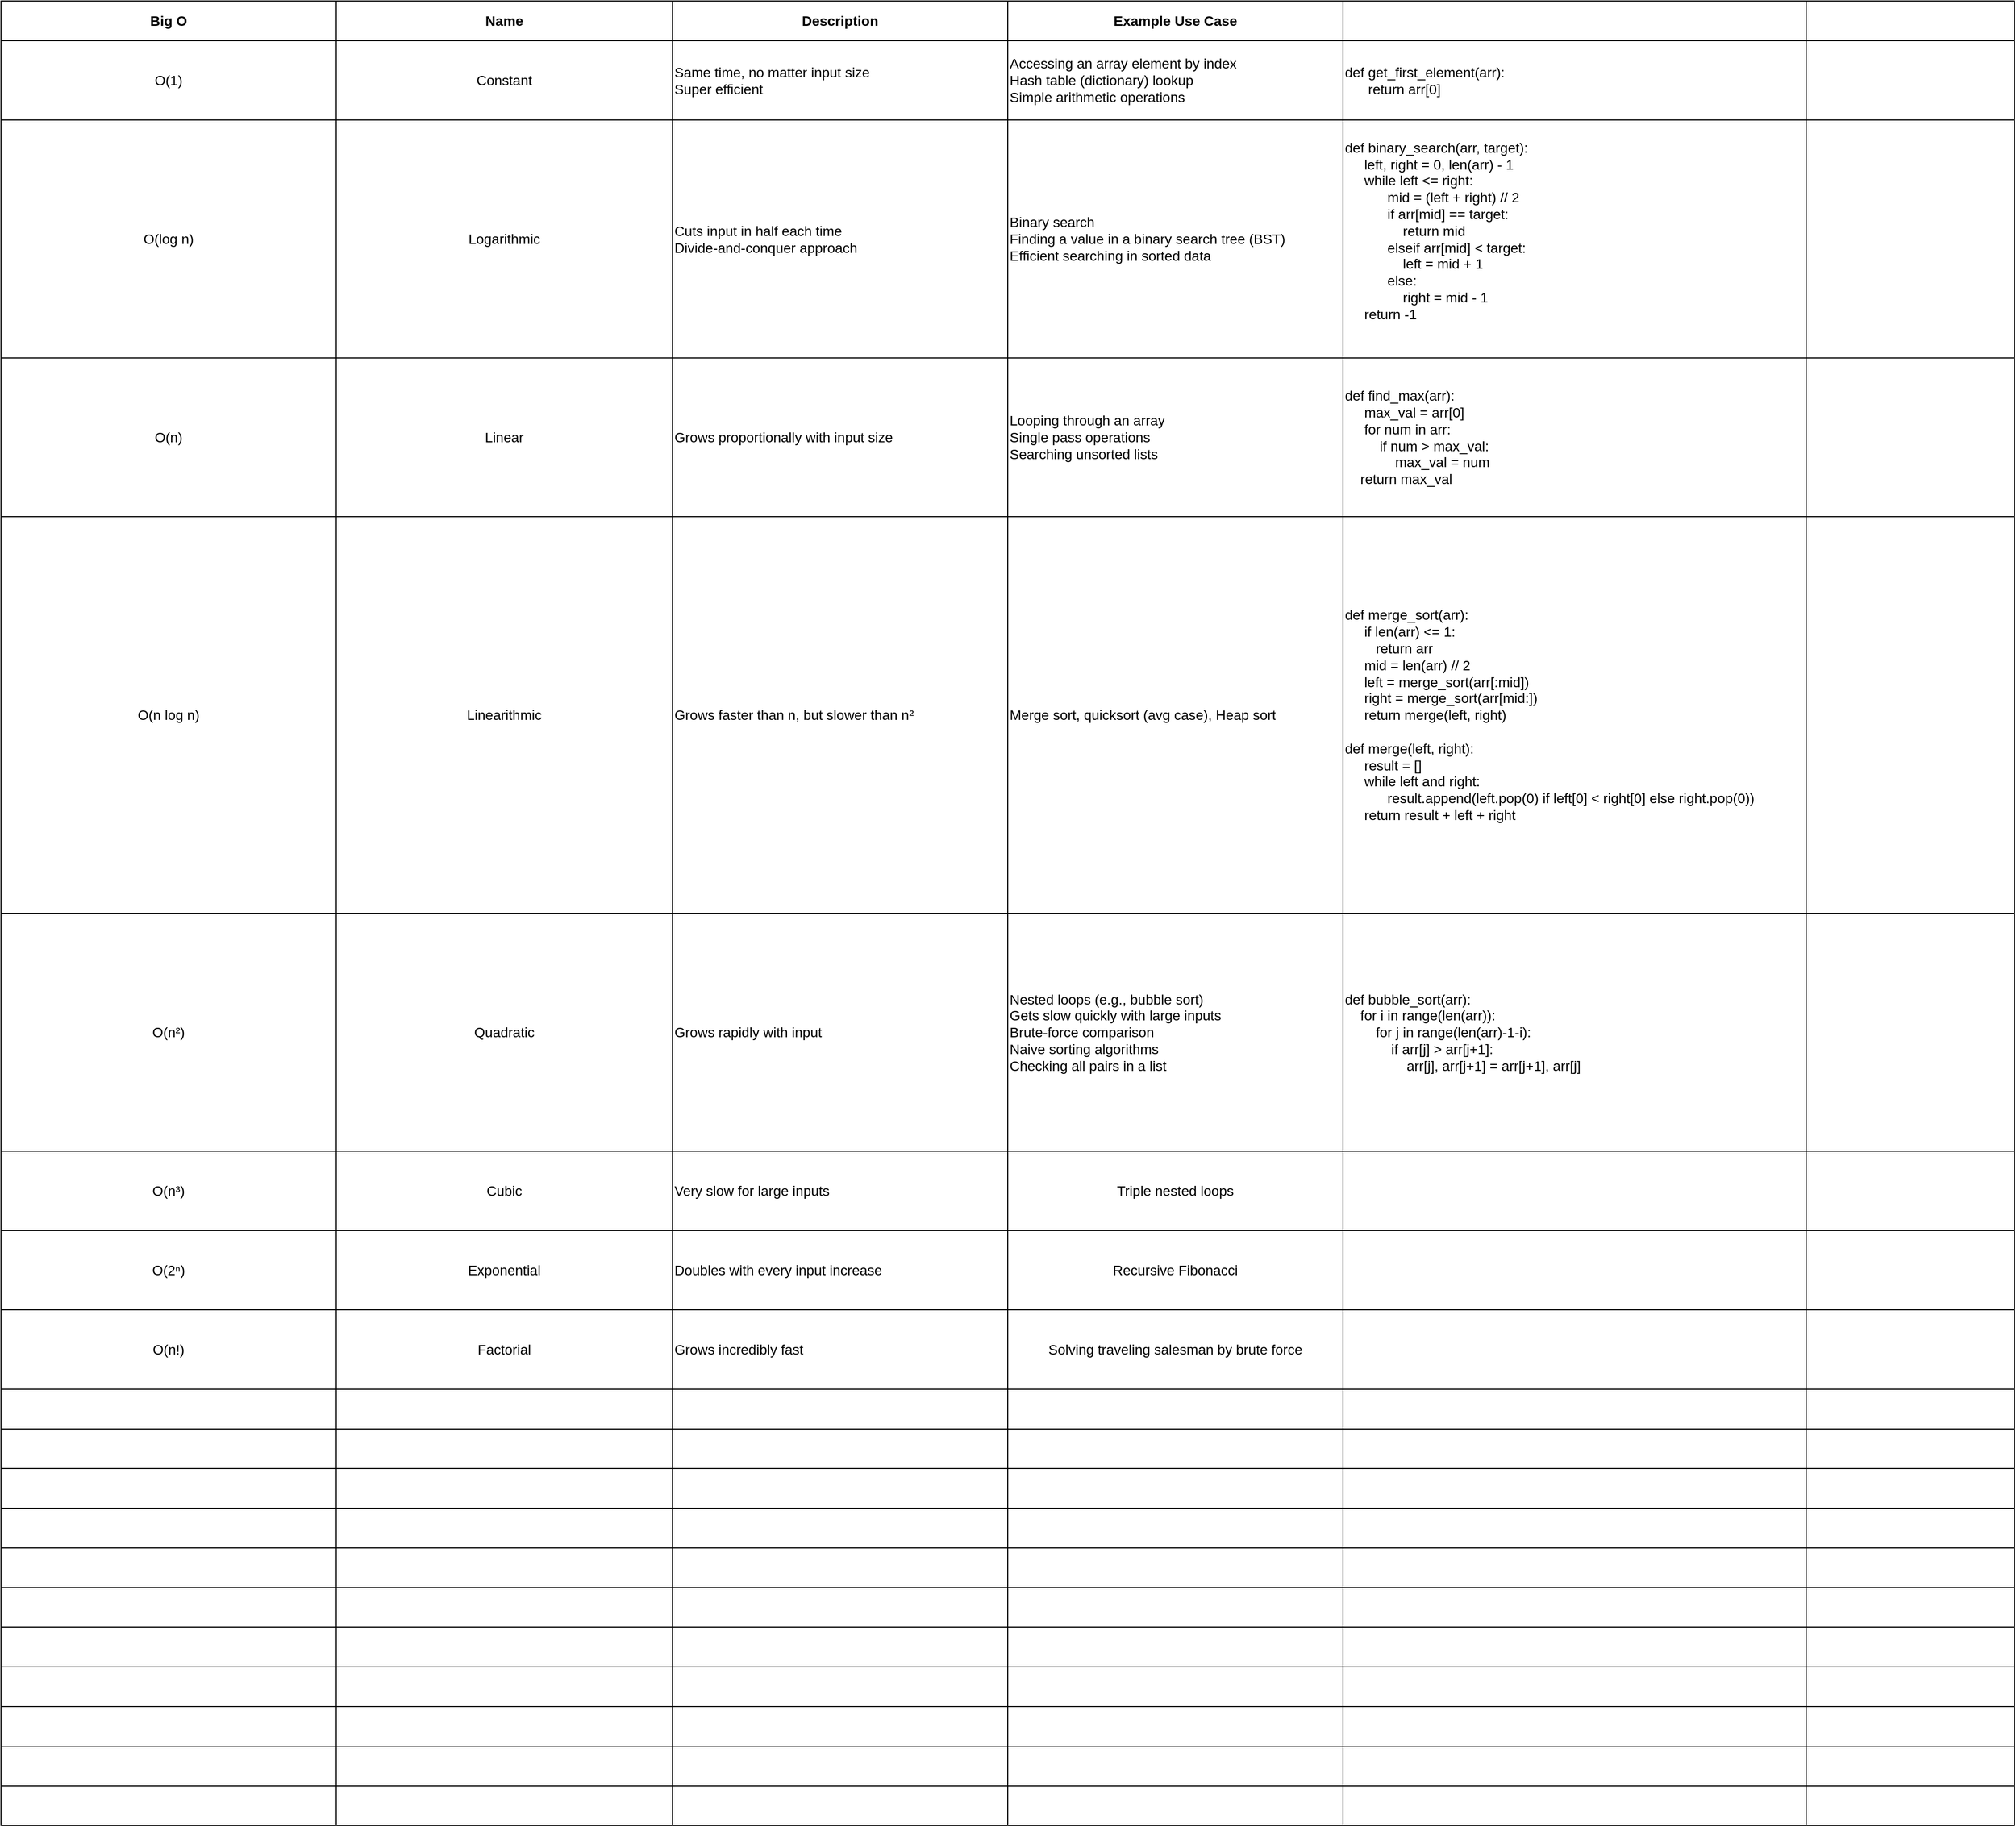 <mxfile version="28.1.1">
  <diagram name="Page-1" id="e9xcQ6eifDeT-M_6UVjb">
    <mxGraphModel dx="1853" dy="1790" grid="1" gridSize="10" guides="1" tooltips="1" connect="1" arrows="1" fold="1" page="1" pageScale="1" pageWidth="850" pageHeight="1100" math="0" shadow="0">
      <root>
        <mxCell id="0" />
        <mxCell id="1" parent="0" />
        <mxCell id="AeZa2cOe8itvN7YWBq2Q-203" value="" style="shape=table;startSize=0;container=1;collapsible=0;childLayout=tableLayout;" vertex="1" parent="1">
          <mxGeometry x="80" y="-230" width="2030" height="1840" as="geometry" />
        </mxCell>
        <mxCell id="AeZa2cOe8itvN7YWBq2Q-204" value="" style="shape=tableRow;horizontal=0;startSize=0;swimlaneHead=0;swimlaneBody=0;strokeColor=inherit;top=0;left=0;bottom=0;right=0;collapsible=0;dropTarget=0;fillColor=none;points=[[0,0.5],[1,0.5]];portConstraint=eastwest;" vertex="1" parent="AeZa2cOe8itvN7YWBq2Q-203">
          <mxGeometry width="2030" height="40" as="geometry" />
        </mxCell>
        <mxCell id="AeZa2cOe8itvN7YWBq2Q-205" value="Big O" style="shape=partialRectangle;html=1;whiteSpace=wrap;connectable=0;strokeColor=inherit;overflow=hidden;fillColor=none;top=0;left=0;bottom=0;right=0;pointerEvents=1;fontSize=14;fontStyle=1" vertex="1" parent="AeZa2cOe8itvN7YWBq2Q-204">
          <mxGeometry width="338" height="40" as="geometry">
            <mxRectangle width="338" height="40" as="alternateBounds" />
          </mxGeometry>
        </mxCell>
        <mxCell id="AeZa2cOe8itvN7YWBq2Q-206" value="Name" style="shape=partialRectangle;html=1;whiteSpace=wrap;connectable=0;strokeColor=inherit;overflow=hidden;fillColor=none;top=0;left=0;bottom=0;right=0;pointerEvents=1;fontSize=14;fontStyle=1" vertex="1" parent="AeZa2cOe8itvN7YWBq2Q-204">
          <mxGeometry x="338" width="339" height="40" as="geometry">
            <mxRectangle width="339" height="40" as="alternateBounds" />
          </mxGeometry>
        </mxCell>
        <mxCell id="AeZa2cOe8itvN7YWBq2Q-207" value="Description" style="shape=partialRectangle;html=1;whiteSpace=wrap;connectable=0;strokeColor=inherit;overflow=hidden;fillColor=none;top=0;left=0;bottom=0;right=0;pointerEvents=1;fontSize=14;fontStyle=1" vertex="1" parent="AeZa2cOe8itvN7YWBq2Q-204">
          <mxGeometry x="677" width="338" height="40" as="geometry">
            <mxRectangle width="338" height="40" as="alternateBounds" />
          </mxGeometry>
        </mxCell>
        <mxCell id="AeZa2cOe8itvN7YWBq2Q-208" value="Example Use Case" style="shape=partialRectangle;html=1;whiteSpace=wrap;connectable=0;strokeColor=inherit;overflow=hidden;fillColor=none;top=0;left=0;bottom=0;right=0;pointerEvents=1;fontSize=14;fontStyle=1" vertex="1" parent="AeZa2cOe8itvN7YWBq2Q-204">
          <mxGeometry x="1015" width="338" height="40" as="geometry">
            <mxRectangle width="338" height="40" as="alternateBounds" />
          </mxGeometry>
        </mxCell>
        <mxCell id="AeZa2cOe8itvN7YWBq2Q-209" value="" style="shape=partialRectangle;html=1;whiteSpace=wrap;connectable=0;strokeColor=inherit;overflow=hidden;fillColor=none;top=0;left=0;bottom=0;right=0;pointerEvents=1;fontSize=14;fontStyle=1" vertex="1" parent="AeZa2cOe8itvN7YWBq2Q-204">
          <mxGeometry x="1353" width="467" height="40" as="geometry">
            <mxRectangle width="467" height="40" as="alternateBounds" />
          </mxGeometry>
        </mxCell>
        <mxCell id="AeZa2cOe8itvN7YWBq2Q-210" value="" style="shape=partialRectangle;html=1;whiteSpace=wrap;connectable=0;strokeColor=inherit;overflow=hidden;fillColor=none;top=0;left=0;bottom=0;right=0;pointerEvents=1;" vertex="1" parent="AeZa2cOe8itvN7YWBq2Q-204">
          <mxGeometry x="1820" width="210" height="40" as="geometry">
            <mxRectangle width="210" height="40" as="alternateBounds" />
          </mxGeometry>
        </mxCell>
        <mxCell id="AeZa2cOe8itvN7YWBq2Q-211" value="" style="shape=tableRow;horizontal=0;startSize=0;swimlaneHead=0;swimlaneBody=0;strokeColor=inherit;top=0;left=0;bottom=0;right=0;collapsible=0;dropTarget=0;fillColor=none;points=[[0,0.5],[1,0.5]];portConstraint=eastwest;align=left;" vertex="1" parent="AeZa2cOe8itvN7YWBq2Q-203">
          <mxGeometry y="40" width="2030" height="80" as="geometry" />
        </mxCell>
        <mxCell id="AeZa2cOe8itvN7YWBq2Q-212" value="O(1)" style="shape=partialRectangle;html=1;whiteSpace=wrap;connectable=0;strokeColor=inherit;overflow=hidden;fillColor=none;top=0;left=0;bottom=0;right=0;pointerEvents=1;fontSize=14;" vertex="1" parent="AeZa2cOe8itvN7YWBq2Q-211">
          <mxGeometry width="338" height="80" as="geometry">
            <mxRectangle width="338" height="80" as="alternateBounds" />
          </mxGeometry>
        </mxCell>
        <mxCell id="AeZa2cOe8itvN7YWBq2Q-213" value="Constant" style="shape=partialRectangle;html=1;whiteSpace=wrap;connectable=0;strokeColor=inherit;overflow=hidden;fillColor=none;top=0;left=0;bottom=0;right=0;pointerEvents=1;fontSize=14;" vertex="1" parent="AeZa2cOe8itvN7YWBq2Q-211">
          <mxGeometry x="338" width="339" height="80" as="geometry">
            <mxRectangle width="339" height="80" as="alternateBounds" />
          </mxGeometry>
        </mxCell>
        <mxCell id="AeZa2cOe8itvN7YWBq2Q-214" value="Same time, no matter input size&lt;br&gt;Super efficient" style="shape=partialRectangle;html=1;whiteSpace=wrap;connectable=0;strokeColor=inherit;overflow=hidden;fillColor=none;top=0;left=0;bottom=0;right=0;pointerEvents=1;fontSize=14;align=left;" vertex="1" parent="AeZa2cOe8itvN7YWBq2Q-211">
          <mxGeometry x="677" width="338" height="80" as="geometry">
            <mxRectangle width="338" height="80" as="alternateBounds" />
          </mxGeometry>
        </mxCell>
        <mxCell id="AeZa2cOe8itvN7YWBq2Q-215" value="Accessing an array element by index&lt;br&gt;Hash table (dictionary) lookup&lt;br&gt;Simple arithmetic operations" style="shape=partialRectangle;html=1;whiteSpace=wrap;connectable=0;strokeColor=inherit;overflow=hidden;fillColor=none;top=0;left=0;bottom=0;right=0;pointerEvents=1;fontSize=14;align=left;" vertex="1" parent="AeZa2cOe8itvN7YWBq2Q-211">
          <mxGeometry x="1015" width="338" height="80" as="geometry">
            <mxRectangle width="338" height="80" as="alternateBounds" />
          </mxGeometry>
        </mxCell>
        <mxCell id="AeZa2cOe8itvN7YWBq2Q-216" value="&lt;div&gt;&lt;font style=&quot;font-size: 14px;&quot;&gt;def get_first_element(arr):&lt;/font&gt;&lt;/div&gt;&lt;div&gt;&lt;font style=&quot;font-size: 13px;&quot;&gt;&lt;font style=&quot;font-size: 14px;&quot;&gt;&amp;nbsp;&amp;nbsp;&amp;nbsp;&amp;nbsp;&amp;nbsp; return arr[0]&lt;/font&gt;&lt;br&gt;&lt;/font&gt;&lt;/div&gt;" style="shape=partialRectangle;html=1;whiteSpace=wrap;connectable=0;strokeColor=inherit;overflow=hidden;fillColor=none;top=0;left=0;bottom=0;right=0;pointerEvents=1;align=left;" vertex="1" parent="AeZa2cOe8itvN7YWBq2Q-211">
          <mxGeometry x="1353" width="467" height="80" as="geometry">
            <mxRectangle width="467" height="80" as="alternateBounds" />
          </mxGeometry>
        </mxCell>
        <mxCell id="AeZa2cOe8itvN7YWBq2Q-217" value="" style="shape=partialRectangle;html=1;whiteSpace=wrap;connectable=0;strokeColor=inherit;overflow=hidden;fillColor=none;top=0;left=0;bottom=0;right=0;pointerEvents=1;" vertex="1" parent="AeZa2cOe8itvN7YWBq2Q-211">
          <mxGeometry x="1820" width="210" height="80" as="geometry">
            <mxRectangle width="210" height="80" as="alternateBounds" />
          </mxGeometry>
        </mxCell>
        <mxCell id="AeZa2cOe8itvN7YWBq2Q-218" value="" style="shape=tableRow;horizontal=0;startSize=0;swimlaneHead=0;swimlaneBody=0;strokeColor=inherit;top=0;left=0;bottom=0;right=0;collapsible=0;dropTarget=0;fillColor=none;points=[[0,0.5],[1,0.5]];portConstraint=eastwest;" vertex="1" parent="AeZa2cOe8itvN7YWBq2Q-203">
          <mxGeometry y="120" width="2030" height="240" as="geometry" />
        </mxCell>
        <mxCell id="AeZa2cOe8itvN7YWBq2Q-219" value="O(log n)" style="shape=partialRectangle;html=1;whiteSpace=wrap;connectable=0;strokeColor=inherit;overflow=hidden;fillColor=none;top=0;left=0;bottom=0;right=0;pointerEvents=1;fontSize=14;" vertex="1" parent="AeZa2cOe8itvN7YWBq2Q-218">
          <mxGeometry width="338" height="240" as="geometry">
            <mxRectangle width="338" height="240" as="alternateBounds" />
          </mxGeometry>
        </mxCell>
        <mxCell id="AeZa2cOe8itvN7YWBq2Q-220" value="Logarithmic" style="shape=partialRectangle;html=1;whiteSpace=wrap;connectable=0;strokeColor=inherit;overflow=hidden;fillColor=none;top=0;left=0;bottom=0;right=0;pointerEvents=1;fontSize=14;" vertex="1" parent="AeZa2cOe8itvN7YWBq2Q-218">
          <mxGeometry x="338" width="339" height="240" as="geometry">
            <mxRectangle width="339" height="240" as="alternateBounds" />
          </mxGeometry>
        </mxCell>
        <mxCell id="AeZa2cOe8itvN7YWBq2Q-221" value="Cuts input in half each time&lt;br&gt;Divide-and-conquer approach" style="shape=partialRectangle;html=1;whiteSpace=wrap;connectable=0;strokeColor=inherit;overflow=hidden;fillColor=none;top=0;left=0;bottom=0;right=0;pointerEvents=1;fontSize=14;align=left;" vertex="1" parent="AeZa2cOe8itvN7YWBq2Q-218">
          <mxGeometry x="677" width="338" height="240" as="geometry">
            <mxRectangle width="338" height="240" as="alternateBounds" />
          </mxGeometry>
        </mxCell>
        <mxCell id="AeZa2cOe8itvN7YWBq2Q-222" value="Binary search&lt;br&gt;&lt;div&gt;Finding a value in a binary search tree (BST)&lt;/div&gt;&lt;div&gt;Efficient searching in sorted data&lt;br&gt;&lt;/div&gt;" style="shape=partialRectangle;html=1;whiteSpace=wrap;connectable=0;strokeColor=inherit;overflow=hidden;fillColor=none;top=0;left=0;bottom=0;right=0;pointerEvents=1;fontSize=14;align=left;" vertex="1" parent="AeZa2cOe8itvN7YWBq2Q-218">
          <mxGeometry x="1015" width="338" height="240" as="geometry">
            <mxRectangle width="338" height="240" as="alternateBounds" />
          </mxGeometry>
        </mxCell>
        <mxCell id="AeZa2cOe8itvN7YWBq2Q-223" value="&lt;div&gt;&lt;font style=&quot;font-size: 14px;&quot;&gt;def binary_search(arr, target):&lt;/font&gt;&lt;/div&gt;&lt;div&gt;&lt;font style=&quot;font-size: 14px;&quot;&gt;&amp;nbsp;&amp;nbsp;&amp;nbsp;&amp;nbsp; left, right = 0, len(arr) - 1&lt;/font&gt;&lt;/div&gt;&lt;div&gt;&lt;font style=&quot;font-size: 14px;&quot;&gt;&amp;nbsp;&amp;nbsp;&amp;nbsp;&amp;nbsp; while left &amp;lt;= right:&lt;/font&gt;&lt;/div&gt;&lt;div&gt;&lt;font style=&quot;font-size: 14px;&quot;&gt;&amp;nbsp;&amp;nbsp;&amp;nbsp;&amp;nbsp;&amp;nbsp;&amp;nbsp;&amp;nbsp;&amp;nbsp;&amp;nbsp;&amp;nbsp; mid = (left + right) // 2&lt;/font&gt;&lt;/div&gt;&lt;div&gt;&lt;font style=&quot;font-size: 14px;&quot;&gt;&amp;nbsp;&amp;nbsp;&amp;nbsp;&amp;nbsp;&amp;nbsp;&amp;nbsp;&amp;nbsp;&amp;nbsp;&amp;nbsp;&amp;nbsp; if arr[mid] == target:&lt;/font&gt;&lt;/div&gt;&lt;div&gt;&lt;font style=&quot;font-size: 14px;&quot;&gt;&amp;nbsp;&amp;nbsp;&amp;nbsp;&amp;nbsp;&amp;nbsp;&amp;nbsp;&amp;nbsp;&amp;nbsp;&amp;nbsp;&amp;nbsp;&amp;nbsp;&amp;nbsp;&amp;nbsp;&amp;nbsp; return mid&lt;/font&gt;&lt;/div&gt;&lt;div&gt;&lt;font style=&quot;font-size: 14px;&quot;&gt;&amp;nbsp;&amp;nbsp;&amp;nbsp;&amp;nbsp;&amp;nbsp;&amp;nbsp;&amp;nbsp;&amp;nbsp;&amp;nbsp;&amp;nbsp; elseif arr[mid] &amp;lt; target:&lt;/font&gt;&lt;/div&gt;&lt;div&gt;&lt;font style=&quot;font-size: 14px;&quot;&gt;&amp;nbsp;&amp;nbsp;&amp;nbsp;&amp;nbsp;&amp;nbsp;&amp;nbsp;&amp;nbsp;&amp;nbsp;&amp;nbsp;&amp;nbsp;&amp;nbsp;&amp;nbsp;&amp;nbsp;&amp;nbsp; left = mid + 1&lt;/font&gt;&lt;/div&gt;&lt;div&gt;&lt;font style=&quot;font-size: 14px;&quot;&gt;&amp;nbsp;&amp;nbsp;&amp;nbsp;&amp;nbsp;&amp;nbsp;&amp;nbsp;&amp;nbsp;&amp;nbsp;&amp;nbsp;&amp;nbsp; else:&lt;/font&gt;&lt;/div&gt;&lt;div&gt;&lt;font style=&quot;font-size: 14px;&quot;&gt;&amp;nbsp;&amp;nbsp;&amp;nbsp;&amp;nbsp;&amp;nbsp;&amp;nbsp;&amp;nbsp;&amp;nbsp;&amp;nbsp;&amp;nbsp;&amp;nbsp;&amp;nbsp;&amp;nbsp;&amp;nbsp; right = mid - 1&lt;/font&gt;&lt;/div&gt;&lt;div&gt;&lt;font style=&quot;font-size: 14px;&quot;&gt;&amp;nbsp;&amp;nbsp;&amp;nbsp;&amp;nbsp; return -1&lt;br&gt;&lt;/font&gt;&lt;/div&gt;&lt;div&gt;&lt;font style=&quot;font-size: 14px;&quot;&gt;&lt;br&gt;&lt;/font&gt;&lt;/div&gt;" style="shape=partialRectangle;html=1;whiteSpace=wrap;connectable=0;strokeColor=inherit;overflow=hidden;fillColor=none;top=0;left=0;bottom=0;right=0;pointerEvents=1;align=left;" vertex="1" parent="AeZa2cOe8itvN7YWBq2Q-218">
          <mxGeometry x="1353" width="467" height="240" as="geometry">
            <mxRectangle width="467" height="240" as="alternateBounds" />
          </mxGeometry>
        </mxCell>
        <mxCell id="AeZa2cOe8itvN7YWBq2Q-224" value="" style="shape=partialRectangle;html=1;whiteSpace=wrap;connectable=0;strokeColor=inherit;overflow=hidden;fillColor=none;top=0;left=0;bottom=0;right=0;pointerEvents=1;" vertex="1" parent="AeZa2cOe8itvN7YWBq2Q-218">
          <mxGeometry x="1820" width="210" height="240" as="geometry">
            <mxRectangle width="210" height="240" as="alternateBounds" />
          </mxGeometry>
        </mxCell>
        <mxCell id="AeZa2cOe8itvN7YWBq2Q-225" value="" style="shape=tableRow;horizontal=0;startSize=0;swimlaneHead=0;swimlaneBody=0;strokeColor=inherit;top=0;left=0;bottom=0;right=0;collapsible=0;dropTarget=0;fillColor=none;points=[[0,0.5],[1,0.5]];portConstraint=eastwest;" vertex="1" parent="AeZa2cOe8itvN7YWBq2Q-203">
          <mxGeometry y="360" width="2030" height="160" as="geometry" />
        </mxCell>
        <mxCell id="AeZa2cOe8itvN7YWBq2Q-226" value="O(n)" style="shape=partialRectangle;html=1;whiteSpace=wrap;connectable=0;strokeColor=inherit;overflow=hidden;fillColor=none;top=0;left=0;bottom=0;right=0;pointerEvents=1;fontSize=14;" vertex="1" parent="AeZa2cOe8itvN7YWBq2Q-225">
          <mxGeometry width="338" height="160" as="geometry">
            <mxRectangle width="338" height="160" as="alternateBounds" />
          </mxGeometry>
        </mxCell>
        <mxCell id="AeZa2cOe8itvN7YWBq2Q-227" value="Linear" style="shape=partialRectangle;html=1;whiteSpace=wrap;connectable=0;strokeColor=inherit;overflow=hidden;fillColor=none;top=0;left=0;bottom=0;right=0;pointerEvents=1;fontSize=14;" vertex="1" parent="AeZa2cOe8itvN7YWBq2Q-225">
          <mxGeometry x="338" width="339" height="160" as="geometry">
            <mxRectangle width="339" height="160" as="alternateBounds" />
          </mxGeometry>
        </mxCell>
        <mxCell id="AeZa2cOe8itvN7YWBq2Q-228" value="Grows proportionally with input size" style="shape=partialRectangle;html=1;whiteSpace=wrap;connectable=0;strokeColor=inherit;overflow=hidden;fillColor=none;top=0;left=0;bottom=0;right=0;pointerEvents=1;fontSize=14;align=left;" vertex="1" parent="AeZa2cOe8itvN7YWBq2Q-225">
          <mxGeometry x="677" width="338" height="160" as="geometry">
            <mxRectangle width="338" height="160" as="alternateBounds" />
          </mxGeometry>
        </mxCell>
        <mxCell id="AeZa2cOe8itvN7YWBq2Q-229" value="Looping through an array&lt;br&gt;Single pass operations&lt;br&gt;Searching unsorted lists" style="shape=partialRectangle;html=1;whiteSpace=wrap;connectable=0;strokeColor=inherit;overflow=hidden;fillColor=none;top=0;left=0;bottom=0;right=0;pointerEvents=1;fontSize=14;align=left;" vertex="1" parent="AeZa2cOe8itvN7YWBq2Q-225">
          <mxGeometry x="1015" width="338" height="160" as="geometry">
            <mxRectangle width="338" height="160" as="alternateBounds" />
          </mxGeometry>
        </mxCell>
        <mxCell id="AeZa2cOe8itvN7YWBq2Q-230" value="&lt;div&gt;&lt;font style=&quot;font-size: 14px;&quot;&gt;def find_max(arr):&lt;/font&gt;&lt;/div&gt;&lt;div&gt;&lt;font style=&quot;font-size: 14px;&quot;&gt;&amp;nbsp;&amp;nbsp;&amp;nbsp;&amp;nbsp; max_val = arr[0]&lt;/font&gt;&lt;/div&gt;&lt;div&gt;&lt;font style=&quot;font-size: 14px;&quot;&gt;&amp;nbsp;&amp;nbsp;&amp;nbsp;&amp;nbsp; for num in arr:&lt;/font&gt;&lt;/div&gt;&lt;div&gt;&lt;font style=&quot;font-size: 14px;&quot;&gt;&amp;nbsp;&amp;nbsp;&amp;nbsp;&amp;nbsp;&amp;nbsp;&amp;nbsp;&amp;nbsp;&amp;nbsp; if num &amp;gt; max_val:&lt;/font&gt;&lt;/div&gt;&lt;div&gt;&lt;font style=&quot;font-size: 14px;&quot;&gt;&amp;nbsp;&amp;nbsp;&amp;nbsp;&amp;nbsp;&amp;nbsp;&amp;nbsp;&amp;nbsp;&amp;nbsp;&amp;nbsp;&amp;nbsp;&amp;nbsp;&amp;nbsp; max_val = num&lt;/font&gt;&lt;/div&gt;&lt;div&gt;&lt;font style=&quot;font-size: 13px;&quot;&gt;&lt;font style=&quot;font-size: 14px;&quot;&gt;&amp;nbsp;&amp;nbsp;&amp;nbsp; return max_val&lt;/font&gt;&lt;br&gt;&lt;/font&gt;&lt;/div&gt;" style="shape=partialRectangle;html=1;whiteSpace=wrap;connectable=0;strokeColor=inherit;overflow=hidden;fillColor=none;top=0;left=0;bottom=0;right=0;pointerEvents=1;align=left;" vertex="1" parent="AeZa2cOe8itvN7YWBq2Q-225">
          <mxGeometry x="1353" width="467" height="160" as="geometry">
            <mxRectangle width="467" height="160" as="alternateBounds" />
          </mxGeometry>
        </mxCell>
        <mxCell id="AeZa2cOe8itvN7YWBq2Q-231" value="" style="shape=partialRectangle;html=1;whiteSpace=wrap;connectable=0;strokeColor=inherit;overflow=hidden;fillColor=none;top=0;left=0;bottom=0;right=0;pointerEvents=1;" vertex="1" parent="AeZa2cOe8itvN7YWBq2Q-225">
          <mxGeometry x="1820" width="210" height="160" as="geometry">
            <mxRectangle width="210" height="160" as="alternateBounds" />
          </mxGeometry>
        </mxCell>
        <mxCell id="AeZa2cOe8itvN7YWBq2Q-232" value="" style="shape=tableRow;horizontal=0;startSize=0;swimlaneHead=0;swimlaneBody=0;strokeColor=inherit;top=0;left=0;bottom=0;right=0;collapsible=0;dropTarget=0;fillColor=none;points=[[0,0.5],[1,0.5]];portConstraint=eastwest;" vertex="1" parent="AeZa2cOe8itvN7YWBq2Q-203">
          <mxGeometry y="520" width="2030" height="400" as="geometry" />
        </mxCell>
        <mxCell id="AeZa2cOe8itvN7YWBq2Q-233" value="O(n log n)" style="shape=partialRectangle;html=1;whiteSpace=wrap;connectable=0;strokeColor=inherit;overflow=hidden;fillColor=none;top=0;left=0;bottom=0;right=0;pointerEvents=1;fontSize=14;" vertex="1" parent="AeZa2cOe8itvN7YWBq2Q-232">
          <mxGeometry width="338" height="400" as="geometry">
            <mxRectangle width="338" height="400" as="alternateBounds" />
          </mxGeometry>
        </mxCell>
        <mxCell id="AeZa2cOe8itvN7YWBq2Q-234" value="Linearithmic" style="shape=partialRectangle;html=1;whiteSpace=wrap;connectable=0;strokeColor=inherit;overflow=hidden;fillColor=none;top=0;left=0;bottom=0;right=0;pointerEvents=1;fontSize=14;" vertex="1" parent="AeZa2cOe8itvN7YWBq2Q-232">
          <mxGeometry x="338" width="339" height="400" as="geometry">
            <mxRectangle width="339" height="400" as="alternateBounds" />
          </mxGeometry>
        </mxCell>
        <mxCell id="AeZa2cOe8itvN7YWBq2Q-235" value="Grows faster than n, but slower than n²" style="shape=partialRectangle;html=1;whiteSpace=wrap;connectable=0;strokeColor=inherit;overflow=hidden;fillColor=none;top=0;left=0;bottom=0;right=0;pointerEvents=1;fontSize=14;align=left;" vertex="1" parent="AeZa2cOe8itvN7YWBq2Q-232">
          <mxGeometry x="677" width="338" height="400" as="geometry">
            <mxRectangle width="338" height="400" as="alternateBounds" />
          </mxGeometry>
        </mxCell>
        <mxCell id="AeZa2cOe8itvN7YWBq2Q-236" value="Merge sort, quicksort (avg case), Heap sort" style="shape=partialRectangle;html=1;whiteSpace=wrap;connectable=0;strokeColor=inherit;overflow=hidden;fillColor=none;top=0;left=0;bottom=0;right=0;pointerEvents=1;fontSize=14;align=left;" vertex="1" parent="AeZa2cOe8itvN7YWBq2Q-232">
          <mxGeometry x="1015" width="338" height="400" as="geometry">
            <mxRectangle width="338" height="400" as="alternateBounds" />
          </mxGeometry>
        </mxCell>
        <mxCell id="AeZa2cOe8itvN7YWBq2Q-237" value="&lt;div&gt;&lt;font style=&quot;font-size: 14px;&quot;&gt;def merge_sort(arr):&lt;/font&gt;&lt;/div&gt;&lt;div&gt;&lt;font style=&quot;font-size: 14px;&quot;&gt;&amp;nbsp;&amp;nbsp;&amp;nbsp;&amp;nbsp; if len(arr) &amp;lt;= 1:&lt;/font&gt;&lt;/div&gt;&lt;div&gt;&lt;font style=&quot;font-size: 14px;&quot;&gt;&amp;nbsp;&amp;nbsp;&amp;nbsp;&amp;nbsp;&amp;nbsp;&amp;nbsp;&amp;nbsp; return arr&lt;/font&gt;&lt;/div&gt;&lt;div&gt;&lt;font style=&quot;font-size: 14px;&quot;&gt;&amp;nbsp;&amp;nbsp;&amp;nbsp;&amp;nbsp; mid = len(arr) // 2&lt;/font&gt;&lt;/div&gt;&lt;div&gt;&lt;font style=&quot;font-size: 14px;&quot;&gt;&amp;nbsp;&amp;nbsp;&amp;nbsp;&amp;nbsp; left = merge_sort(arr[:mid])&lt;/font&gt;&lt;/div&gt;&lt;div&gt;&lt;font style=&quot;font-size: 14px;&quot;&gt;&amp;nbsp;&amp;nbsp;&amp;nbsp;&amp;nbsp; right = merge_sort(arr[mid:])&lt;/font&gt;&lt;/div&gt;&lt;div&gt;&lt;font style=&quot;font-size: 14px;&quot;&gt;&amp;nbsp;&amp;nbsp;&amp;nbsp;&amp;nbsp; return merge(left, right)&lt;/font&gt;&lt;/div&gt;&lt;div&gt;&lt;font style=&quot;font-size: 14px;&quot;&gt;&lt;br&gt;&lt;/font&gt;&lt;/div&gt;&lt;div&gt;&lt;font style=&quot;font-size: 14px;&quot;&gt;def merge(left, right):&lt;/font&gt;&lt;/div&gt;&lt;div&gt;&lt;font style=&quot;font-size: 14px;&quot;&gt;&amp;nbsp;&amp;nbsp;&amp;nbsp;&amp;nbsp; result = [] &lt;br&gt;&lt;/font&gt;&lt;/div&gt;&lt;div&gt;&lt;font style=&quot;font-size: 14px;&quot;&gt;&amp;nbsp;&amp;nbsp;&amp;nbsp;&amp;nbsp; while left and right:&lt;/font&gt;&lt;/div&gt;&lt;div&gt;&lt;font style=&quot;font-size: 14px;&quot;&gt;&amp;nbsp;&amp;nbsp;&amp;nbsp;&amp;nbsp;&amp;nbsp;&amp;nbsp;&amp;nbsp;&amp;nbsp;&amp;nbsp;&amp;nbsp; result.append(left.pop(0) if left[0] &amp;lt; right[0] else right.pop(0))&lt;/font&gt;&lt;/div&gt;&lt;div&gt;&lt;font style=&quot;font-size: 13px;&quot;&gt;&lt;font style=&quot;font-size: 14px;&quot;&gt;&amp;nbsp;&amp;nbsp;&amp;nbsp;&amp;nbsp; return result + left + right&lt;/font&gt;&lt;br&gt;&lt;/font&gt;&lt;/div&gt;" style="shape=partialRectangle;html=1;whiteSpace=wrap;connectable=0;strokeColor=inherit;overflow=hidden;fillColor=none;top=0;left=0;bottom=0;right=0;pointerEvents=1;align=left;" vertex="1" parent="AeZa2cOe8itvN7YWBq2Q-232">
          <mxGeometry x="1353" width="467" height="400" as="geometry">
            <mxRectangle width="467" height="400" as="alternateBounds" />
          </mxGeometry>
        </mxCell>
        <mxCell id="AeZa2cOe8itvN7YWBq2Q-238" value="" style="shape=partialRectangle;html=1;whiteSpace=wrap;connectable=0;strokeColor=inherit;overflow=hidden;fillColor=none;top=0;left=0;bottom=0;right=0;pointerEvents=1;" vertex="1" parent="AeZa2cOe8itvN7YWBq2Q-232">
          <mxGeometry x="1820" width="210" height="400" as="geometry">
            <mxRectangle width="210" height="400" as="alternateBounds" />
          </mxGeometry>
        </mxCell>
        <mxCell id="AeZa2cOe8itvN7YWBq2Q-239" value="" style="shape=tableRow;horizontal=0;startSize=0;swimlaneHead=0;swimlaneBody=0;strokeColor=inherit;top=0;left=0;bottom=0;right=0;collapsible=0;dropTarget=0;fillColor=none;points=[[0,0.5],[1,0.5]];portConstraint=eastwest;" vertex="1" parent="AeZa2cOe8itvN7YWBq2Q-203">
          <mxGeometry y="920" width="2030" height="240" as="geometry" />
        </mxCell>
        <mxCell id="AeZa2cOe8itvN7YWBq2Q-240" value="O(n²)" style="shape=partialRectangle;html=1;whiteSpace=wrap;connectable=0;strokeColor=inherit;overflow=hidden;fillColor=none;top=0;left=0;bottom=0;right=0;pointerEvents=1;fontSize=14;" vertex="1" parent="AeZa2cOe8itvN7YWBq2Q-239">
          <mxGeometry width="338" height="240" as="geometry">
            <mxRectangle width="338" height="240" as="alternateBounds" />
          </mxGeometry>
        </mxCell>
        <mxCell id="AeZa2cOe8itvN7YWBq2Q-241" value="Quadratic" style="shape=partialRectangle;html=1;whiteSpace=wrap;connectable=0;strokeColor=inherit;overflow=hidden;fillColor=none;top=0;left=0;bottom=0;right=0;pointerEvents=1;fontSize=14;" vertex="1" parent="AeZa2cOe8itvN7YWBq2Q-239">
          <mxGeometry x="338" width="339" height="240" as="geometry">
            <mxRectangle width="339" height="240" as="alternateBounds" />
          </mxGeometry>
        </mxCell>
        <mxCell id="AeZa2cOe8itvN7YWBq2Q-242" value="Grows rapidly with input" style="shape=partialRectangle;html=1;whiteSpace=wrap;connectable=0;strokeColor=inherit;overflow=hidden;fillColor=none;top=0;left=0;bottom=0;right=0;pointerEvents=1;fontSize=14;align=left;" vertex="1" parent="AeZa2cOe8itvN7YWBq2Q-239">
          <mxGeometry x="677" width="338" height="240" as="geometry">
            <mxRectangle width="338" height="240" as="alternateBounds" />
          </mxGeometry>
        </mxCell>
        <mxCell id="AeZa2cOe8itvN7YWBq2Q-243" value="Nested loops (e.g., bubble sort)&lt;br&gt;Gets slow quickly with large inputs&lt;br&gt;Brute-force comparison&lt;br&gt;Naive sorting algorithms&lt;br&gt;Checking all pairs in a list" style="shape=partialRectangle;html=1;whiteSpace=wrap;connectable=0;strokeColor=inherit;overflow=hidden;fillColor=none;top=0;left=0;bottom=0;right=0;pointerEvents=1;fontSize=14;align=left;" vertex="1" parent="AeZa2cOe8itvN7YWBq2Q-239">
          <mxGeometry x="1015" width="338" height="240" as="geometry">
            <mxRectangle width="338" height="240" as="alternateBounds" />
          </mxGeometry>
        </mxCell>
        <mxCell id="AeZa2cOe8itvN7YWBq2Q-244" value="&lt;font style=&quot;font-size: 14px;&quot;&gt;def bubble_sort(arr):&lt;br&gt;&amp;nbsp;&amp;nbsp;&amp;nbsp; for i in range(len(arr)):&lt;br&gt;&amp;nbsp;&amp;nbsp;&amp;nbsp;&amp;nbsp;&amp;nbsp;&amp;nbsp;&amp;nbsp; for j in range(len(arr)-1-i):&lt;br&gt;&amp;nbsp;&amp;nbsp;&amp;nbsp;&amp;nbsp;&amp;nbsp;&amp;nbsp;&amp;nbsp;&amp;nbsp;&amp;nbsp;&amp;nbsp;&amp;nbsp; if arr[j] &amp;gt; arr[j+1]:&lt;br&gt;&amp;nbsp;&amp;nbsp;&amp;nbsp;&amp;nbsp;&amp;nbsp;&amp;nbsp;&amp;nbsp;&amp;nbsp;&amp;nbsp;&amp;nbsp;&amp;nbsp;&amp;nbsp;&amp;nbsp;&amp;nbsp;&amp;nbsp; arr[j], arr[j+1] = arr[j+1], arr[j]&lt;/font&gt;" style="shape=partialRectangle;html=1;whiteSpace=wrap;connectable=0;strokeColor=inherit;overflow=hidden;fillColor=none;top=0;left=0;bottom=0;right=0;pointerEvents=1;align=left;" vertex="1" parent="AeZa2cOe8itvN7YWBq2Q-239">
          <mxGeometry x="1353" width="467" height="240" as="geometry">
            <mxRectangle width="467" height="240" as="alternateBounds" />
          </mxGeometry>
        </mxCell>
        <mxCell id="AeZa2cOe8itvN7YWBq2Q-245" value="" style="shape=partialRectangle;html=1;whiteSpace=wrap;connectable=0;strokeColor=inherit;overflow=hidden;fillColor=none;top=0;left=0;bottom=0;right=0;pointerEvents=1;" vertex="1" parent="AeZa2cOe8itvN7YWBq2Q-239">
          <mxGeometry x="1820" width="210" height="240" as="geometry">
            <mxRectangle width="210" height="240" as="alternateBounds" />
          </mxGeometry>
        </mxCell>
        <mxCell id="AeZa2cOe8itvN7YWBq2Q-246" value="" style="shape=tableRow;horizontal=0;startSize=0;swimlaneHead=0;swimlaneBody=0;strokeColor=inherit;top=0;left=0;bottom=0;right=0;collapsible=0;dropTarget=0;fillColor=none;points=[[0,0.5],[1,0.5]];portConstraint=eastwest;" vertex="1" parent="AeZa2cOe8itvN7YWBq2Q-203">
          <mxGeometry y="1160" width="2030" height="80" as="geometry" />
        </mxCell>
        <mxCell id="AeZa2cOe8itvN7YWBq2Q-247" value="O(n³)" style="shape=partialRectangle;html=1;whiteSpace=wrap;connectable=0;strokeColor=inherit;overflow=hidden;fillColor=none;top=0;left=0;bottom=0;right=0;pointerEvents=1;fontSize=14;" vertex="1" parent="AeZa2cOe8itvN7YWBq2Q-246">
          <mxGeometry width="338" height="80" as="geometry">
            <mxRectangle width="338" height="80" as="alternateBounds" />
          </mxGeometry>
        </mxCell>
        <mxCell id="AeZa2cOe8itvN7YWBq2Q-248" value="Cubic" style="shape=partialRectangle;html=1;whiteSpace=wrap;connectable=0;strokeColor=inherit;overflow=hidden;fillColor=none;top=0;left=0;bottom=0;right=0;pointerEvents=1;fontSize=14;" vertex="1" parent="AeZa2cOe8itvN7YWBq2Q-246">
          <mxGeometry x="338" width="339" height="80" as="geometry">
            <mxRectangle width="339" height="80" as="alternateBounds" />
          </mxGeometry>
        </mxCell>
        <mxCell id="AeZa2cOe8itvN7YWBq2Q-249" value="Very slow for large inputs" style="shape=partialRectangle;html=1;whiteSpace=wrap;connectable=0;strokeColor=inherit;overflow=hidden;fillColor=none;top=0;left=0;bottom=0;right=0;pointerEvents=1;fontSize=14;align=left;" vertex="1" parent="AeZa2cOe8itvN7YWBq2Q-246">
          <mxGeometry x="677" width="338" height="80" as="geometry">
            <mxRectangle width="338" height="80" as="alternateBounds" />
          </mxGeometry>
        </mxCell>
        <mxCell id="AeZa2cOe8itvN7YWBq2Q-250" value="Triple nested loops" style="shape=partialRectangle;html=1;whiteSpace=wrap;connectable=0;strokeColor=inherit;overflow=hidden;fillColor=none;top=0;left=0;bottom=0;right=0;pointerEvents=1;fontSize=14;" vertex="1" parent="AeZa2cOe8itvN7YWBq2Q-246">
          <mxGeometry x="1015" width="338" height="80" as="geometry">
            <mxRectangle width="338" height="80" as="alternateBounds" />
          </mxGeometry>
        </mxCell>
        <mxCell id="AeZa2cOe8itvN7YWBq2Q-251" value="" style="shape=partialRectangle;html=1;whiteSpace=wrap;connectable=0;strokeColor=inherit;overflow=hidden;fillColor=none;top=0;left=0;bottom=0;right=0;pointerEvents=1;" vertex="1" parent="AeZa2cOe8itvN7YWBq2Q-246">
          <mxGeometry x="1353" width="467" height="80" as="geometry">
            <mxRectangle width="467" height="80" as="alternateBounds" />
          </mxGeometry>
        </mxCell>
        <mxCell id="AeZa2cOe8itvN7YWBq2Q-252" value="" style="shape=partialRectangle;html=1;whiteSpace=wrap;connectable=0;strokeColor=inherit;overflow=hidden;fillColor=none;top=0;left=0;bottom=0;right=0;pointerEvents=1;" vertex="1" parent="AeZa2cOe8itvN7YWBq2Q-246">
          <mxGeometry x="1820" width="210" height="80" as="geometry">
            <mxRectangle width="210" height="80" as="alternateBounds" />
          </mxGeometry>
        </mxCell>
        <mxCell id="AeZa2cOe8itvN7YWBq2Q-253" value="" style="shape=tableRow;horizontal=0;startSize=0;swimlaneHead=0;swimlaneBody=0;strokeColor=inherit;top=0;left=0;bottom=0;right=0;collapsible=0;dropTarget=0;fillColor=none;points=[[0,0.5],[1,0.5]];portConstraint=eastwest;" vertex="1" parent="AeZa2cOe8itvN7YWBq2Q-203">
          <mxGeometry y="1240" width="2030" height="80" as="geometry" />
        </mxCell>
        <mxCell id="AeZa2cOe8itvN7YWBq2Q-254" value="O(2ⁿ)" style="shape=partialRectangle;html=1;whiteSpace=wrap;connectable=0;strokeColor=inherit;overflow=hidden;fillColor=none;top=0;left=0;bottom=0;right=0;pointerEvents=1;fontSize=14;" vertex="1" parent="AeZa2cOe8itvN7YWBq2Q-253">
          <mxGeometry width="338" height="80" as="geometry">
            <mxRectangle width="338" height="80" as="alternateBounds" />
          </mxGeometry>
        </mxCell>
        <mxCell id="AeZa2cOe8itvN7YWBq2Q-255" value="Exponential" style="shape=partialRectangle;html=1;whiteSpace=wrap;connectable=0;strokeColor=inherit;overflow=hidden;fillColor=none;top=0;left=0;bottom=0;right=0;pointerEvents=1;fontSize=14;" vertex="1" parent="AeZa2cOe8itvN7YWBq2Q-253">
          <mxGeometry x="338" width="339" height="80" as="geometry">
            <mxRectangle width="339" height="80" as="alternateBounds" />
          </mxGeometry>
        </mxCell>
        <mxCell id="AeZa2cOe8itvN7YWBq2Q-256" value="Doubles with every input increase" style="shape=partialRectangle;html=1;whiteSpace=wrap;connectable=0;strokeColor=inherit;overflow=hidden;fillColor=none;top=0;left=0;bottom=0;right=0;pointerEvents=1;fontSize=14;align=left;" vertex="1" parent="AeZa2cOe8itvN7YWBq2Q-253">
          <mxGeometry x="677" width="338" height="80" as="geometry">
            <mxRectangle width="338" height="80" as="alternateBounds" />
          </mxGeometry>
        </mxCell>
        <mxCell id="AeZa2cOe8itvN7YWBq2Q-257" value="Recursive Fibonacci" style="shape=partialRectangle;html=1;whiteSpace=wrap;connectable=0;strokeColor=inherit;overflow=hidden;fillColor=none;top=0;left=0;bottom=0;right=0;pointerEvents=1;fontSize=14;" vertex="1" parent="AeZa2cOe8itvN7YWBq2Q-253">
          <mxGeometry x="1015" width="338" height="80" as="geometry">
            <mxRectangle width="338" height="80" as="alternateBounds" />
          </mxGeometry>
        </mxCell>
        <mxCell id="AeZa2cOe8itvN7YWBq2Q-258" value="" style="shape=partialRectangle;html=1;whiteSpace=wrap;connectable=0;strokeColor=inherit;overflow=hidden;fillColor=none;top=0;left=0;bottom=0;right=0;pointerEvents=1;" vertex="1" parent="AeZa2cOe8itvN7YWBq2Q-253">
          <mxGeometry x="1353" width="467" height="80" as="geometry">
            <mxRectangle width="467" height="80" as="alternateBounds" />
          </mxGeometry>
        </mxCell>
        <mxCell id="AeZa2cOe8itvN7YWBq2Q-259" value="" style="shape=partialRectangle;html=1;whiteSpace=wrap;connectable=0;strokeColor=inherit;overflow=hidden;fillColor=none;top=0;left=0;bottom=0;right=0;pointerEvents=1;" vertex="1" parent="AeZa2cOe8itvN7YWBq2Q-253">
          <mxGeometry x="1820" width="210" height="80" as="geometry">
            <mxRectangle width="210" height="80" as="alternateBounds" />
          </mxGeometry>
        </mxCell>
        <mxCell id="AeZa2cOe8itvN7YWBq2Q-260" value="" style="shape=tableRow;horizontal=0;startSize=0;swimlaneHead=0;swimlaneBody=0;strokeColor=inherit;top=0;left=0;bottom=0;right=0;collapsible=0;dropTarget=0;fillColor=none;points=[[0,0.5],[1,0.5]];portConstraint=eastwest;" vertex="1" parent="AeZa2cOe8itvN7YWBq2Q-203">
          <mxGeometry y="1320" width="2030" height="80" as="geometry" />
        </mxCell>
        <mxCell id="AeZa2cOe8itvN7YWBq2Q-261" value="O(n!)" style="shape=partialRectangle;html=1;whiteSpace=wrap;connectable=0;strokeColor=inherit;overflow=hidden;fillColor=none;top=0;left=0;bottom=0;right=0;pointerEvents=1;fontSize=14;" vertex="1" parent="AeZa2cOe8itvN7YWBq2Q-260">
          <mxGeometry width="338" height="80" as="geometry">
            <mxRectangle width="338" height="80" as="alternateBounds" />
          </mxGeometry>
        </mxCell>
        <mxCell id="AeZa2cOe8itvN7YWBq2Q-262" value="Factorial" style="shape=partialRectangle;html=1;whiteSpace=wrap;connectable=0;strokeColor=inherit;overflow=hidden;fillColor=none;top=0;left=0;bottom=0;right=0;pointerEvents=1;fontSize=14;" vertex="1" parent="AeZa2cOe8itvN7YWBq2Q-260">
          <mxGeometry x="338" width="339" height="80" as="geometry">
            <mxRectangle width="339" height="80" as="alternateBounds" />
          </mxGeometry>
        </mxCell>
        <mxCell id="AeZa2cOe8itvN7YWBq2Q-263" value="Grows incredibly fast" style="shape=partialRectangle;html=1;whiteSpace=wrap;connectable=0;strokeColor=inherit;overflow=hidden;fillColor=none;top=0;left=0;bottom=0;right=0;pointerEvents=1;fontSize=14;align=left;" vertex="1" parent="AeZa2cOe8itvN7YWBq2Q-260">
          <mxGeometry x="677" width="338" height="80" as="geometry">
            <mxRectangle width="338" height="80" as="alternateBounds" />
          </mxGeometry>
        </mxCell>
        <mxCell id="AeZa2cOe8itvN7YWBq2Q-264" value="Solving traveling salesman by brute force" style="shape=partialRectangle;html=1;whiteSpace=wrap;connectable=0;strokeColor=inherit;overflow=hidden;fillColor=none;top=0;left=0;bottom=0;right=0;pointerEvents=1;fontSize=14;" vertex="1" parent="AeZa2cOe8itvN7YWBq2Q-260">
          <mxGeometry x="1015" width="338" height="80" as="geometry">
            <mxRectangle width="338" height="80" as="alternateBounds" />
          </mxGeometry>
        </mxCell>
        <mxCell id="AeZa2cOe8itvN7YWBq2Q-265" value="" style="shape=partialRectangle;html=1;whiteSpace=wrap;connectable=0;strokeColor=inherit;overflow=hidden;fillColor=none;top=0;left=0;bottom=0;right=0;pointerEvents=1;" vertex="1" parent="AeZa2cOe8itvN7YWBq2Q-260">
          <mxGeometry x="1353" width="467" height="80" as="geometry">
            <mxRectangle width="467" height="80" as="alternateBounds" />
          </mxGeometry>
        </mxCell>
        <mxCell id="AeZa2cOe8itvN7YWBq2Q-266" value="" style="shape=partialRectangle;html=1;whiteSpace=wrap;connectable=0;strokeColor=inherit;overflow=hidden;fillColor=none;top=0;left=0;bottom=0;right=0;pointerEvents=1;" vertex="1" parent="AeZa2cOe8itvN7YWBq2Q-260">
          <mxGeometry x="1820" width="210" height="80" as="geometry">
            <mxRectangle width="210" height="80" as="alternateBounds" />
          </mxGeometry>
        </mxCell>
        <mxCell id="AeZa2cOe8itvN7YWBq2Q-267" value="" style="shape=tableRow;horizontal=0;startSize=0;swimlaneHead=0;swimlaneBody=0;strokeColor=inherit;top=0;left=0;bottom=0;right=0;collapsible=0;dropTarget=0;fillColor=none;points=[[0,0.5],[1,0.5]];portConstraint=eastwest;" vertex="1" parent="AeZa2cOe8itvN7YWBq2Q-203">
          <mxGeometry y="1400" width="2030" height="40" as="geometry" />
        </mxCell>
        <mxCell id="AeZa2cOe8itvN7YWBq2Q-268" value="" style="shape=partialRectangle;html=1;whiteSpace=wrap;connectable=0;strokeColor=inherit;overflow=hidden;fillColor=none;top=0;left=0;bottom=0;right=0;pointerEvents=1;" vertex="1" parent="AeZa2cOe8itvN7YWBq2Q-267">
          <mxGeometry width="338" height="40" as="geometry">
            <mxRectangle width="338" height="40" as="alternateBounds" />
          </mxGeometry>
        </mxCell>
        <mxCell id="AeZa2cOe8itvN7YWBq2Q-269" value="" style="shape=partialRectangle;html=1;whiteSpace=wrap;connectable=0;strokeColor=inherit;overflow=hidden;fillColor=none;top=0;left=0;bottom=0;right=0;pointerEvents=1;" vertex="1" parent="AeZa2cOe8itvN7YWBq2Q-267">
          <mxGeometry x="338" width="339" height="40" as="geometry">
            <mxRectangle width="339" height="40" as="alternateBounds" />
          </mxGeometry>
        </mxCell>
        <mxCell id="AeZa2cOe8itvN7YWBq2Q-270" value="" style="shape=partialRectangle;html=1;whiteSpace=wrap;connectable=0;strokeColor=inherit;overflow=hidden;fillColor=none;top=0;left=0;bottom=0;right=0;pointerEvents=1;" vertex="1" parent="AeZa2cOe8itvN7YWBq2Q-267">
          <mxGeometry x="677" width="338" height="40" as="geometry">
            <mxRectangle width="338" height="40" as="alternateBounds" />
          </mxGeometry>
        </mxCell>
        <mxCell id="AeZa2cOe8itvN7YWBq2Q-271" value="" style="shape=partialRectangle;html=1;whiteSpace=wrap;connectable=0;strokeColor=inherit;overflow=hidden;fillColor=none;top=0;left=0;bottom=0;right=0;pointerEvents=1;" vertex="1" parent="AeZa2cOe8itvN7YWBq2Q-267">
          <mxGeometry x="1015" width="338" height="40" as="geometry">
            <mxRectangle width="338" height="40" as="alternateBounds" />
          </mxGeometry>
        </mxCell>
        <mxCell id="AeZa2cOe8itvN7YWBq2Q-272" value="" style="shape=partialRectangle;html=1;whiteSpace=wrap;connectable=0;strokeColor=inherit;overflow=hidden;fillColor=none;top=0;left=0;bottom=0;right=0;pointerEvents=1;" vertex="1" parent="AeZa2cOe8itvN7YWBq2Q-267">
          <mxGeometry x="1353" width="467" height="40" as="geometry">
            <mxRectangle width="467" height="40" as="alternateBounds" />
          </mxGeometry>
        </mxCell>
        <mxCell id="AeZa2cOe8itvN7YWBq2Q-273" value="" style="shape=partialRectangle;html=1;whiteSpace=wrap;connectable=0;strokeColor=inherit;overflow=hidden;fillColor=none;top=0;left=0;bottom=0;right=0;pointerEvents=1;" vertex="1" parent="AeZa2cOe8itvN7YWBq2Q-267">
          <mxGeometry x="1820" width="210" height="40" as="geometry">
            <mxRectangle width="210" height="40" as="alternateBounds" />
          </mxGeometry>
        </mxCell>
        <mxCell id="AeZa2cOe8itvN7YWBq2Q-274" value="" style="shape=tableRow;horizontal=0;startSize=0;swimlaneHead=0;swimlaneBody=0;strokeColor=inherit;top=0;left=0;bottom=0;right=0;collapsible=0;dropTarget=0;fillColor=none;points=[[0,0.5],[1,0.5]];portConstraint=eastwest;" vertex="1" parent="AeZa2cOe8itvN7YWBq2Q-203">
          <mxGeometry y="1440" width="2030" height="40" as="geometry" />
        </mxCell>
        <mxCell id="AeZa2cOe8itvN7YWBq2Q-275" value="" style="shape=partialRectangle;html=1;whiteSpace=wrap;connectable=0;strokeColor=inherit;overflow=hidden;fillColor=none;top=0;left=0;bottom=0;right=0;pointerEvents=1;" vertex="1" parent="AeZa2cOe8itvN7YWBq2Q-274">
          <mxGeometry width="338" height="40" as="geometry">
            <mxRectangle width="338" height="40" as="alternateBounds" />
          </mxGeometry>
        </mxCell>
        <mxCell id="AeZa2cOe8itvN7YWBq2Q-276" value="" style="shape=partialRectangle;html=1;whiteSpace=wrap;connectable=0;strokeColor=inherit;overflow=hidden;fillColor=none;top=0;left=0;bottom=0;right=0;pointerEvents=1;" vertex="1" parent="AeZa2cOe8itvN7YWBq2Q-274">
          <mxGeometry x="338" width="339" height="40" as="geometry">
            <mxRectangle width="339" height="40" as="alternateBounds" />
          </mxGeometry>
        </mxCell>
        <mxCell id="AeZa2cOe8itvN7YWBq2Q-277" value="" style="shape=partialRectangle;html=1;whiteSpace=wrap;connectable=0;strokeColor=inherit;overflow=hidden;fillColor=none;top=0;left=0;bottom=0;right=0;pointerEvents=1;" vertex="1" parent="AeZa2cOe8itvN7YWBq2Q-274">
          <mxGeometry x="677" width="338" height="40" as="geometry">
            <mxRectangle width="338" height="40" as="alternateBounds" />
          </mxGeometry>
        </mxCell>
        <mxCell id="AeZa2cOe8itvN7YWBq2Q-278" value="" style="shape=partialRectangle;html=1;whiteSpace=wrap;connectable=0;strokeColor=inherit;overflow=hidden;fillColor=none;top=0;left=0;bottom=0;right=0;pointerEvents=1;" vertex="1" parent="AeZa2cOe8itvN7YWBq2Q-274">
          <mxGeometry x="1015" width="338" height="40" as="geometry">
            <mxRectangle width="338" height="40" as="alternateBounds" />
          </mxGeometry>
        </mxCell>
        <mxCell id="AeZa2cOe8itvN7YWBq2Q-279" value="" style="shape=partialRectangle;html=1;whiteSpace=wrap;connectable=0;strokeColor=inherit;overflow=hidden;fillColor=none;top=0;left=0;bottom=0;right=0;pointerEvents=1;" vertex="1" parent="AeZa2cOe8itvN7YWBq2Q-274">
          <mxGeometry x="1353" width="467" height="40" as="geometry">
            <mxRectangle width="467" height="40" as="alternateBounds" />
          </mxGeometry>
        </mxCell>
        <mxCell id="AeZa2cOe8itvN7YWBq2Q-280" value="" style="shape=partialRectangle;html=1;whiteSpace=wrap;connectable=0;strokeColor=inherit;overflow=hidden;fillColor=none;top=0;left=0;bottom=0;right=0;pointerEvents=1;" vertex="1" parent="AeZa2cOe8itvN7YWBq2Q-274">
          <mxGeometry x="1820" width="210" height="40" as="geometry">
            <mxRectangle width="210" height="40" as="alternateBounds" />
          </mxGeometry>
        </mxCell>
        <mxCell id="AeZa2cOe8itvN7YWBq2Q-281" value="" style="shape=tableRow;horizontal=0;startSize=0;swimlaneHead=0;swimlaneBody=0;strokeColor=inherit;top=0;left=0;bottom=0;right=0;collapsible=0;dropTarget=0;fillColor=none;points=[[0,0.5],[1,0.5]];portConstraint=eastwest;" vertex="1" parent="AeZa2cOe8itvN7YWBq2Q-203">
          <mxGeometry y="1480" width="2030" height="40" as="geometry" />
        </mxCell>
        <mxCell id="AeZa2cOe8itvN7YWBq2Q-282" value="" style="shape=partialRectangle;html=1;whiteSpace=wrap;connectable=0;strokeColor=inherit;overflow=hidden;fillColor=none;top=0;left=0;bottom=0;right=0;pointerEvents=1;" vertex="1" parent="AeZa2cOe8itvN7YWBq2Q-281">
          <mxGeometry width="338" height="40" as="geometry">
            <mxRectangle width="338" height="40" as="alternateBounds" />
          </mxGeometry>
        </mxCell>
        <mxCell id="AeZa2cOe8itvN7YWBq2Q-283" value="" style="shape=partialRectangle;html=1;whiteSpace=wrap;connectable=0;strokeColor=inherit;overflow=hidden;fillColor=none;top=0;left=0;bottom=0;right=0;pointerEvents=1;" vertex="1" parent="AeZa2cOe8itvN7YWBq2Q-281">
          <mxGeometry x="338" width="339" height="40" as="geometry">
            <mxRectangle width="339" height="40" as="alternateBounds" />
          </mxGeometry>
        </mxCell>
        <mxCell id="AeZa2cOe8itvN7YWBq2Q-284" value="" style="shape=partialRectangle;html=1;whiteSpace=wrap;connectable=0;strokeColor=inherit;overflow=hidden;fillColor=none;top=0;left=0;bottom=0;right=0;pointerEvents=1;" vertex="1" parent="AeZa2cOe8itvN7YWBq2Q-281">
          <mxGeometry x="677" width="338" height="40" as="geometry">
            <mxRectangle width="338" height="40" as="alternateBounds" />
          </mxGeometry>
        </mxCell>
        <mxCell id="AeZa2cOe8itvN7YWBq2Q-285" value="" style="shape=partialRectangle;html=1;whiteSpace=wrap;connectable=0;strokeColor=inherit;overflow=hidden;fillColor=none;top=0;left=0;bottom=0;right=0;pointerEvents=1;" vertex="1" parent="AeZa2cOe8itvN7YWBq2Q-281">
          <mxGeometry x="1015" width="338" height="40" as="geometry">
            <mxRectangle width="338" height="40" as="alternateBounds" />
          </mxGeometry>
        </mxCell>
        <mxCell id="AeZa2cOe8itvN7YWBq2Q-286" value="" style="shape=partialRectangle;html=1;whiteSpace=wrap;connectable=0;strokeColor=inherit;overflow=hidden;fillColor=none;top=0;left=0;bottom=0;right=0;pointerEvents=1;" vertex="1" parent="AeZa2cOe8itvN7YWBq2Q-281">
          <mxGeometry x="1353" width="467" height="40" as="geometry">
            <mxRectangle width="467" height="40" as="alternateBounds" />
          </mxGeometry>
        </mxCell>
        <mxCell id="AeZa2cOe8itvN7YWBq2Q-287" value="" style="shape=partialRectangle;html=1;whiteSpace=wrap;connectable=0;strokeColor=inherit;overflow=hidden;fillColor=none;top=0;left=0;bottom=0;right=0;pointerEvents=1;" vertex="1" parent="AeZa2cOe8itvN7YWBq2Q-281">
          <mxGeometry x="1820" width="210" height="40" as="geometry">
            <mxRectangle width="210" height="40" as="alternateBounds" />
          </mxGeometry>
        </mxCell>
        <mxCell id="AeZa2cOe8itvN7YWBq2Q-288" value="" style="shape=tableRow;horizontal=0;startSize=0;swimlaneHead=0;swimlaneBody=0;strokeColor=inherit;top=0;left=0;bottom=0;right=0;collapsible=0;dropTarget=0;fillColor=none;points=[[0,0.5],[1,0.5]];portConstraint=eastwest;" vertex="1" parent="AeZa2cOe8itvN7YWBq2Q-203">
          <mxGeometry y="1520" width="2030" height="40" as="geometry" />
        </mxCell>
        <mxCell id="AeZa2cOe8itvN7YWBq2Q-289" value="" style="shape=partialRectangle;html=1;whiteSpace=wrap;connectable=0;strokeColor=inherit;overflow=hidden;fillColor=none;top=0;left=0;bottom=0;right=0;pointerEvents=1;" vertex="1" parent="AeZa2cOe8itvN7YWBq2Q-288">
          <mxGeometry width="338" height="40" as="geometry">
            <mxRectangle width="338" height="40" as="alternateBounds" />
          </mxGeometry>
        </mxCell>
        <mxCell id="AeZa2cOe8itvN7YWBq2Q-290" value="" style="shape=partialRectangle;html=1;whiteSpace=wrap;connectable=0;strokeColor=inherit;overflow=hidden;fillColor=none;top=0;left=0;bottom=0;right=0;pointerEvents=1;" vertex="1" parent="AeZa2cOe8itvN7YWBq2Q-288">
          <mxGeometry x="338" width="339" height="40" as="geometry">
            <mxRectangle width="339" height="40" as="alternateBounds" />
          </mxGeometry>
        </mxCell>
        <mxCell id="AeZa2cOe8itvN7YWBq2Q-291" value="" style="shape=partialRectangle;html=1;whiteSpace=wrap;connectable=0;strokeColor=inherit;overflow=hidden;fillColor=none;top=0;left=0;bottom=0;right=0;pointerEvents=1;" vertex="1" parent="AeZa2cOe8itvN7YWBq2Q-288">
          <mxGeometry x="677" width="338" height="40" as="geometry">
            <mxRectangle width="338" height="40" as="alternateBounds" />
          </mxGeometry>
        </mxCell>
        <mxCell id="AeZa2cOe8itvN7YWBq2Q-292" value="" style="shape=partialRectangle;html=1;whiteSpace=wrap;connectable=0;strokeColor=inherit;overflow=hidden;fillColor=none;top=0;left=0;bottom=0;right=0;pointerEvents=1;" vertex="1" parent="AeZa2cOe8itvN7YWBq2Q-288">
          <mxGeometry x="1015" width="338" height="40" as="geometry">
            <mxRectangle width="338" height="40" as="alternateBounds" />
          </mxGeometry>
        </mxCell>
        <mxCell id="AeZa2cOe8itvN7YWBq2Q-293" value="" style="shape=partialRectangle;html=1;whiteSpace=wrap;connectable=0;strokeColor=inherit;overflow=hidden;fillColor=none;top=0;left=0;bottom=0;right=0;pointerEvents=1;" vertex="1" parent="AeZa2cOe8itvN7YWBq2Q-288">
          <mxGeometry x="1353" width="467" height="40" as="geometry">
            <mxRectangle width="467" height="40" as="alternateBounds" />
          </mxGeometry>
        </mxCell>
        <mxCell id="AeZa2cOe8itvN7YWBq2Q-294" value="" style="shape=partialRectangle;html=1;whiteSpace=wrap;connectable=0;strokeColor=inherit;overflow=hidden;fillColor=none;top=0;left=0;bottom=0;right=0;pointerEvents=1;" vertex="1" parent="AeZa2cOe8itvN7YWBq2Q-288">
          <mxGeometry x="1820" width="210" height="40" as="geometry">
            <mxRectangle width="210" height="40" as="alternateBounds" />
          </mxGeometry>
        </mxCell>
        <mxCell id="AeZa2cOe8itvN7YWBq2Q-295" value="" style="shape=tableRow;horizontal=0;startSize=0;swimlaneHead=0;swimlaneBody=0;strokeColor=inherit;top=0;left=0;bottom=0;right=0;collapsible=0;dropTarget=0;fillColor=none;points=[[0,0.5],[1,0.5]];portConstraint=eastwest;" vertex="1" parent="AeZa2cOe8itvN7YWBq2Q-203">
          <mxGeometry y="1560" width="2030" height="40" as="geometry" />
        </mxCell>
        <mxCell id="AeZa2cOe8itvN7YWBq2Q-296" value="" style="shape=partialRectangle;html=1;whiteSpace=wrap;connectable=0;strokeColor=inherit;overflow=hidden;fillColor=none;top=0;left=0;bottom=0;right=0;pointerEvents=1;" vertex="1" parent="AeZa2cOe8itvN7YWBq2Q-295">
          <mxGeometry width="338" height="40" as="geometry">
            <mxRectangle width="338" height="40" as="alternateBounds" />
          </mxGeometry>
        </mxCell>
        <mxCell id="AeZa2cOe8itvN7YWBq2Q-297" value="" style="shape=partialRectangle;html=1;whiteSpace=wrap;connectable=0;strokeColor=inherit;overflow=hidden;fillColor=none;top=0;left=0;bottom=0;right=0;pointerEvents=1;" vertex="1" parent="AeZa2cOe8itvN7YWBq2Q-295">
          <mxGeometry x="338" width="339" height="40" as="geometry">
            <mxRectangle width="339" height="40" as="alternateBounds" />
          </mxGeometry>
        </mxCell>
        <mxCell id="AeZa2cOe8itvN7YWBq2Q-298" value="" style="shape=partialRectangle;html=1;whiteSpace=wrap;connectable=0;strokeColor=inherit;overflow=hidden;fillColor=none;top=0;left=0;bottom=0;right=0;pointerEvents=1;" vertex="1" parent="AeZa2cOe8itvN7YWBq2Q-295">
          <mxGeometry x="677" width="338" height="40" as="geometry">
            <mxRectangle width="338" height="40" as="alternateBounds" />
          </mxGeometry>
        </mxCell>
        <mxCell id="AeZa2cOe8itvN7YWBq2Q-299" value="" style="shape=partialRectangle;html=1;whiteSpace=wrap;connectable=0;strokeColor=inherit;overflow=hidden;fillColor=none;top=0;left=0;bottom=0;right=0;pointerEvents=1;" vertex="1" parent="AeZa2cOe8itvN7YWBq2Q-295">
          <mxGeometry x="1015" width="338" height="40" as="geometry">
            <mxRectangle width="338" height="40" as="alternateBounds" />
          </mxGeometry>
        </mxCell>
        <mxCell id="AeZa2cOe8itvN7YWBq2Q-300" value="" style="shape=partialRectangle;html=1;whiteSpace=wrap;connectable=0;strokeColor=inherit;overflow=hidden;fillColor=none;top=0;left=0;bottom=0;right=0;pointerEvents=1;" vertex="1" parent="AeZa2cOe8itvN7YWBq2Q-295">
          <mxGeometry x="1353" width="467" height="40" as="geometry">
            <mxRectangle width="467" height="40" as="alternateBounds" />
          </mxGeometry>
        </mxCell>
        <mxCell id="AeZa2cOe8itvN7YWBq2Q-301" value="" style="shape=partialRectangle;html=1;whiteSpace=wrap;connectable=0;strokeColor=inherit;overflow=hidden;fillColor=none;top=0;left=0;bottom=0;right=0;pointerEvents=1;" vertex="1" parent="AeZa2cOe8itvN7YWBq2Q-295">
          <mxGeometry x="1820" width="210" height="40" as="geometry">
            <mxRectangle width="210" height="40" as="alternateBounds" />
          </mxGeometry>
        </mxCell>
        <mxCell id="AeZa2cOe8itvN7YWBq2Q-302" value="" style="shape=tableRow;horizontal=0;startSize=0;swimlaneHead=0;swimlaneBody=0;strokeColor=inherit;top=0;left=0;bottom=0;right=0;collapsible=0;dropTarget=0;fillColor=none;points=[[0,0.5],[1,0.5]];portConstraint=eastwest;" vertex="1" parent="AeZa2cOe8itvN7YWBq2Q-203">
          <mxGeometry y="1600" width="2030" height="40" as="geometry" />
        </mxCell>
        <mxCell id="AeZa2cOe8itvN7YWBq2Q-303" value="" style="shape=partialRectangle;html=1;whiteSpace=wrap;connectable=0;strokeColor=inherit;overflow=hidden;fillColor=none;top=0;left=0;bottom=0;right=0;pointerEvents=1;" vertex="1" parent="AeZa2cOe8itvN7YWBq2Q-302">
          <mxGeometry width="338" height="40" as="geometry">
            <mxRectangle width="338" height="40" as="alternateBounds" />
          </mxGeometry>
        </mxCell>
        <mxCell id="AeZa2cOe8itvN7YWBq2Q-304" value="" style="shape=partialRectangle;html=1;whiteSpace=wrap;connectable=0;strokeColor=inherit;overflow=hidden;fillColor=none;top=0;left=0;bottom=0;right=0;pointerEvents=1;" vertex="1" parent="AeZa2cOe8itvN7YWBq2Q-302">
          <mxGeometry x="338" width="339" height="40" as="geometry">
            <mxRectangle width="339" height="40" as="alternateBounds" />
          </mxGeometry>
        </mxCell>
        <mxCell id="AeZa2cOe8itvN7YWBq2Q-305" value="" style="shape=partialRectangle;html=1;whiteSpace=wrap;connectable=0;strokeColor=inherit;overflow=hidden;fillColor=none;top=0;left=0;bottom=0;right=0;pointerEvents=1;" vertex="1" parent="AeZa2cOe8itvN7YWBq2Q-302">
          <mxGeometry x="677" width="338" height="40" as="geometry">
            <mxRectangle width="338" height="40" as="alternateBounds" />
          </mxGeometry>
        </mxCell>
        <mxCell id="AeZa2cOe8itvN7YWBq2Q-306" value="" style="shape=partialRectangle;html=1;whiteSpace=wrap;connectable=0;strokeColor=inherit;overflow=hidden;fillColor=none;top=0;left=0;bottom=0;right=0;pointerEvents=1;" vertex="1" parent="AeZa2cOe8itvN7YWBq2Q-302">
          <mxGeometry x="1015" width="338" height="40" as="geometry">
            <mxRectangle width="338" height="40" as="alternateBounds" />
          </mxGeometry>
        </mxCell>
        <mxCell id="AeZa2cOe8itvN7YWBq2Q-307" value="" style="shape=partialRectangle;html=1;whiteSpace=wrap;connectable=0;strokeColor=inherit;overflow=hidden;fillColor=none;top=0;left=0;bottom=0;right=0;pointerEvents=1;" vertex="1" parent="AeZa2cOe8itvN7YWBq2Q-302">
          <mxGeometry x="1353" width="467" height="40" as="geometry">
            <mxRectangle width="467" height="40" as="alternateBounds" />
          </mxGeometry>
        </mxCell>
        <mxCell id="AeZa2cOe8itvN7YWBq2Q-308" value="" style="shape=partialRectangle;html=1;whiteSpace=wrap;connectable=0;strokeColor=inherit;overflow=hidden;fillColor=none;top=0;left=0;bottom=0;right=0;pointerEvents=1;" vertex="1" parent="AeZa2cOe8itvN7YWBq2Q-302">
          <mxGeometry x="1820" width="210" height="40" as="geometry">
            <mxRectangle width="210" height="40" as="alternateBounds" />
          </mxGeometry>
        </mxCell>
        <mxCell id="AeZa2cOe8itvN7YWBq2Q-309" value="" style="shape=tableRow;horizontal=0;startSize=0;swimlaneHead=0;swimlaneBody=0;strokeColor=inherit;top=0;left=0;bottom=0;right=0;collapsible=0;dropTarget=0;fillColor=none;points=[[0,0.5],[1,0.5]];portConstraint=eastwest;" vertex="1" parent="AeZa2cOe8itvN7YWBq2Q-203">
          <mxGeometry y="1640" width="2030" height="40" as="geometry" />
        </mxCell>
        <mxCell id="AeZa2cOe8itvN7YWBq2Q-310" value="" style="shape=partialRectangle;html=1;whiteSpace=wrap;connectable=0;strokeColor=inherit;overflow=hidden;fillColor=none;top=0;left=0;bottom=0;right=0;pointerEvents=1;" vertex="1" parent="AeZa2cOe8itvN7YWBq2Q-309">
          <mxGeometry width="338" height="40" as="geometry">
            <mxRectangle width="338" height="40" as="alternateBounds" />
          </mxGeometry>
        </mxCell>
        <mxCell id="AeZa2cOe8itvN7YWBq2Q-311" value="" style="shape=partialRectangle;html=1;whiteSpace=wrap;connectable=0;strokeColor=inherit;overflow=hidden;fillColor=none;top=0;left=0;bottom=0;right=0;pointerEvents=1;" vertex="1" parent="AeZa2cOe8itvN7YWBq2Q-309">
          <mxGeometry x="338" width="339" height="40" as="geometry">
            <mxRectangle width="339" height="40" as="alternateBounds" />
          </mxGeometry>
        </mxCell>
        <mxCell id="AeZa2cOe8itvN7YWBq2Q-312" value="" style="shape=partialRectangle;html=1;whiteSpace=wrap;connectable=0;strokeColor=inherit;overflow=hidden;fillColor=none;top=0;left=0;bottom=0;right=0;pointerEvents=1;" vertex="1" parent="AeZa2cOe8itvN7YWBq2Q-309">
          <mxGeometry x="677" width="338" height="40" as="geometry">
            <mxRectangle width="338" height="40" as="alternateBounds" />
          </mxGeometry>
        </mxCell>
        <mxCell id="AeZa2cOe8itvN7YWBq2Q-313" value="" style="shape=partialRectangle;html=1;whiteSpace=wrap;connectable=0;strokeColor=inherit;overflow=hidden;fillColor=none;top=0;left=0;bottom=0;right=0;pointerEvents=1;" vertex="1" parent="AeZa2cOe8itvN7YWBq2Q-309">
          <mxGeometry x="1015" width="338" height="40" as="geometry">
            <mxRectangle width="338" height="40" as="alternateBounds" />
          </mxGeometry>
        </mxCell>
        <mxCell id="AeZa2cOe8itvN7YWBq2Q-314" value="" style="shape=partialRectangle;html=1;whiteSpace=wrap;connectable=0;strokeColor=inherit;overflow=hidden;fillColor=none;top=0;left=0;bottom=0;right=0;pointerEvents=1;" vertex="1" parent="AeZa2cOe8itvN7YWBq2Q-309">
          <mxGeometry x="1353" width="467" height="40" as="geometry">
            <mxRectangle width="467" height="40" as="alternateBounds" />
          </mxGeometry>
        </mxCell>
        <mxCell id="AeZa2cOe8itvN7YWBq2Q-315" value="" style="shape=partialRectangle;html=1;whiteSpace=wrap;connectable=0;strokeColor=inherit;overflow=hidden;fillColor=none;top=0;left=0;bottom=0;right=0;pointerEvents=1;" vertex="1" parent="AeZa2cOe8itvN7YWBq2Q-309">
          <mxGeometry x="1820" width="210" height="40" as="geometry">
            <mxRectangle width="210" height="40" as="alternateBounds" />
          </mxGeometry>
        </mxCell>
        <mxCell id="AeZa2cOe8itvN7YWBq2Q-316" value="" style="shape=tableRow;horizontal=0;startSize=0;swimlaneHead=0;swimlaneBody=0;strokeColor=inherit;top=0;left=0;bottom=0;right=0;collapsible=0;dropTarget=0;fillColor=none;points=[[0,0.5],[1,0.5]];portConstraint=eastwest;" vertex="1" parent="AeZa2cOe8itvN7YWBq2Q-203">
          <mxGeometry y="1680" width="2030" height="40" as="geometry" />
        </mxCell>
        <mxCell id="AeZa2cOe8itvN7YWBq2Q-317" value="" style="shape=partialRectangle;html=1;whiteSpace=wrap;connectable=0;strokeColor=inherit;overflow=hidden;fillColor=none;top=0;left=0;bottom=0;right=0;pointerEvents=1;" vertex="1" parent="AeZa2cOe8itvN7YWBq2Q-316">
          <mxGeometry width="338" height="40" as="geometry">
            <mxRectangle width="338" height="40" as="alternateBounds" />
          </mxGeometry>
        </mxCell>
        <mxCell id="AeZa2cOe8itvN7YWBq2Q-318" value="" style="shape=partialRectangle;html=1;whiteSpace=wrap;connectable=0;strokeColor=inherit;overflow=hidden;fillColor=none;top=0;left=0;bottom=0;right=0;pointerEvents=1;" vertex="1" parent="AeZa2cOe8itvN7YWBq2Q-316">
          <mxGeometry x="338" width="339" height="40" as="geometry">
            <mxRectangle width="339" height="40" as="alternateBounds" />
          </mxGeometry>
        </mxCell>
        <mxCell id="AeZa2cOe8itvN7YWBq2Q-319" value="" style="shape=partialRectangle;html=1;whiteSpace=wrap;connectable=0;strokeColor=inherit;overflow=hidden;fillColor=none;top=0;left=0;bottom=0;right=0;pointerEvents=1;" vertex="1" parent="AeZa2cOe8itvN7YWBq2Q-316">
          <mxGeometry x="677" width="338" height="40" as="geometry">
            <mxRectangle width="338" height="40" as="alternateBounds" />
          </mxGeometry>
        </mxCell>
        <mxCell id="AeZa2cOe8itvN7YWBq2Q-320" value="" style="shape=partialRectangle;html=1;whiteSpace=wrap;connectable=0;strokeColor=inherit;overflow=hidden;fillColor=none;top=0;left=0;bottom=0;right=0;pointerEvents=1;" vertex="1" parent="AeZa2cOe8itvN7YWBq2Q-316">
          <mxGeometry x="1015" width="338" height="40" as="geometry">
            <mxRectangle width="338" height="40" as="alternateBounds" />
          </mxGeometry>
        </mxCell>
        <mxCell id="AeZa2cOe8itvN7YWBq2Q-321" value="" style="shape=partialRectangle;html=1;whiteSpace=wrap;connectable=0;strokeColor=inherit;overflow=hidden;fillColor=none;top=0;left=0;bottom=0;right=0;pointerEvents=1;" vertex="1" parent="AeZa2cOe8itvN7YWBq2Q-316">
          <mxGeometry x="1353" width="467" height="40" as="geometry">
            <mxRectangle width="467" height="40" as="alternateBounds" />
          </mxGeometry>
        </mxCell>
        <mxCell id="AeZa2cOe8itvN7YWBq2Q-322" value="" style="shape=partialRectangle;html=1;whiteSpace=wrap;connectable=0;strokeColor=inherit;overflow=hidden;fillColor=none;top=0;left=0;bottom=0;right=0;pointerEvents=1;" vertex="1" parent="AeZa2cOe8itvN7YWBq2Q-316">
          <mxGeometry x="1820" width="210" height="40" as="geometry">
            <mxRectangle width="210" height="40" as="alternateBounds" />
          </mxGeometry>
        </mxCell>
        <mxCell id="AeZa2cOe8itvN7YWBq2Q-323" value="" style="shape=tableRow;horizontal=0;startSize=0;swimlaneHead=0;swimlaneBody=0;strokeColor=inherit;top=0;left=0;bottom=0;right=0;collapsible=0;dropTarget=0;fillColor=none;points=[[0,0.5],[1,0.5]];portConstraint=eastwest;" vertex="1" parent="AeZa2cOe8itvN7YWBq2Q-203">
          <mxGeometry y="1720" width="2030" height="40" as="geometry" />
        </mxCell>
        <mxCell id="AeZa2cOe8itvN7YWBq2Q-324" value="" style="shape=partialRectangle;html=1;whiteSpace=wrap;connectable=0;strokeColor=inherit;overflow=hidden;fillColor=none;top=0;left=0;bottom=0;right=0;pointerEvents=1;" vertex="1" parent="AeZa2cOe8itvN7YWBq2Q-323">
          <mxGeometry width="338" height="40" as="geometry">
            <mxRectangle width="338" height="40" as="alternateBounds" />
          </mxGeometry>
        </mxCell>
        <mxCell id="AeZa2cOe8itvN7YWBq2Q-325" value="" style="shape=partialRectangle;html=1;whiteSpace=wrap;connectable=0;strokeColor=inherit;overflow=hidden;fillColor=none;top=0;left=0;bottom=0;right=0;pointerEvents=1;" vertex="1" parent="AeZa2cOe8itvN7YWBq2Q-323">
          <mxGeometry x="338" width="339" height="40" as="geometry">
            <mxRectangle width="339" height="40" as="alternateBounds" />
          </mxGeometry>
        </mxCell>
        <mxCell id="AeZa2cOe8itvN7YWBq2Q-326" value="" style="shape=partialRectangle;html=1;whiteSpace=wrap;connectable=0;strokeColor=inherit;overflow=hidden;fillColor=none;top=0;left=0;bottom=0;right=0;pointerEvents=1;" vertex="1" parent="AeZa2cOe8itvN7YWBq2Q-323">
          <mxGeometry x="677" width="338" height="40" as="geometry">
            <mxRectangle width="338" height="40" as="alternateBounds" />
          </mxGeometry>
        </mxCell>
        <mxCell id="AeZa2cOe8itvN7YWBq2Q-327" value="" style="shape=partialRectangle;html=1;whiteSpace=wrap;connectable=0;strokeColor=inherit;overflow=hidden;fillColor=none;top=0;left=0;bottom=0;right=0;pointerEvents=1;" vertex="1" parent="AeZa2cOe8itvN7YWBq2Q-323">
          <mxGeometry x="1015" width="338" height="40" as="geometry">
            <mxRectangle width="338" height="40" as="alternateBounds" />
          </mxGeometry>
        </mxCell>
        <mxCell id="AeZa2cOe8itvN7YWBq2Q-328" value="" style="shape=partialRectangle;html=1;whiteSpace=wrap;connectable=0;strokeColor=inherit;overflow=hidden;fillColor=none;top=0;left=0;bottom=0;right=0;pointerEvents=1;" vertex="1" parent="AeZa2cOe8itvN7YWBq2Q-323">
          <mxGeometry x="1353" width="467" height="40" as="geometry">
            <mxRectangle width="467" height="40" as="alternateBounds" />
          </mxGeometry>
        </mxCell>
        <mxCell id="AeZa2cOe8itvN7YWBq2Q-329" value="" style="shape=partialRectangle;html=1;whiteSpace=wrap;connectable=0;strokeColor=inherit;overflow=hidden;fillColor=none;top=0;left=0;bottom=0;right=0;pointerEvents=1;" vertex="1" parent="AeZa2cOe8itvN7YWBq2Q-323">
          <mxGeometry x="1820" width="210" height="40" as="geometry">
            <mxRectangle width="210" height="40" as="alternateBounds" />
          </mxGeometry>
        </mxCell>
        <mxCell id="AeZa2cOe8itvN7YWBq2Q-330" value="" style="shape=tableRow;horizontal=0;startSize=0;swimlaneHead=0;swimlaneBody=0;strokeColor=inherit;top=0;left=0;bottom=0;right=0;collapsible=0;dropTarget=0;fillColor=none;points=[[0,0.5],[1,0.5]];portConstraint=eastwest;" vertex="1" parent="AeZa2cOe8itvN7YWBq2Q-203">
          <mxGeometry y="1760" width="2030" height="40" as="geometry" />
        </mxCell>
        <mxCell id="AeZa2cOe8itvN7YWBq2Q-331" value="" style="shape=partialRectangle;html=1;whiteSpace=wrap;connectable=0;strokeColor=inherit;overflow=hidden;fillColor=none;top=0;left=0;bottom=0;right=0;pointerEvents=1;" vertex="1" parent="AeZa2cOe8itvN7YWBq2Q-330">
          <mxGeometry width="338" height="40" as="geometry">
            <mxRectangle width="338" height="40" as="alternateBounds" />
          </mxGeometry>
        </mxCell>
        <mxCell id="AeZa2cOe8itvN7YWBq2Q-332" value="" style="shape=partialRectangle;html=1;whiteSpace=wrap;connectable=0;strokeColor=inherit;overflow=hidden;fillColor=none;top=0;left=0;bottom=0;right=0;pointerEvents=1;" vertex="1" parent="AeZa2cOe8itvN7YWBq2Q-330">
          <mxGeometry x="338" width="339" height="40" as="geometry">
            <mxRectangle width="339" height="40" as="alternateBounds" />
          </mxGeometry>
        </mxCell>
        <mxCell id="AeZa2cOe8itvN7YWBq2Q-333" value="" style="shape=partialRectangle;html=1;whiteSpace=wrap;connectable=0;strokeColor=inherit;overflow=hidden;fillColor=none;top=0;left=0;bottom=0;right=0;pointerEvents=1;" vertex="1" parent="AeZa2cOe8itvN7YWBq2Q-330">
          <mxGeometry x="677" width="338" height="40" as="geometry">
            <mxRectangle width="338" height="40" as="alternateBounds" />
          </mxGeometry>
        </mxCell>
        <mxCell id="AeZa2cOe8itvN7YWBq2Q-334" value="" style="shape=partialRectangle;html=1;whiteSpace=wrap;connectable=0;strokeColor=inherit;overflow=hidden;fillColor=none;top=0;left=0;bottom=0;right=0;pointerEvents=1;" vertex="1" parent="AeZa2cOe8itvN7YWBq2Q-330">
          <mxGeometry x="1015" width="338" height="40" as="geometry">
            <mxRectangle width="338" height="40" as="alternateBounds" />
          </mxGeometry>
        </mxCell>
        <mxCell id="AeZa2cOe8itvN7YWBq2Q-335" value="" style="shape=partialRectangle;html=1;whiteSpace=wrap;connectable=0;strokeColor=inherit;overflow=hidden;fillColor=none;top=0;left=0;bottom=0;right=0;pointerEvents=1;" vertex="1" parent="AeZa2cOe8itvN7YWBq2Q-330">
          <mxGeometry x="1353" width="467" height="40" as="geometry">
            <mxRectangle width="467" height="40" as="alternateBounds" />
          </mxGeometry>
        </mxCell>
        <mxCell id="AeZa2cOe8itvN7YWBq2Q-336" value="" style="shape=partialRectangle;html=1;whiteSpace=wrap;connectable=0;strokeColor=inherit;overflow=hidden;fillColor=none;top=0;left=0;bottom=0;right=0;pointerEvents=1;" vertex="1" parent="AeZa2cOe8itvN7YWBq2Q-330">
          <mxGeometry x="1820" width="210" height="40" as="geometry">
            <mxRectangle width="210" height="40" as="alternateBounds" />
          </mxGeometry>
        </mxCell>
        <mxCell id="AeZa2cOe8itvN7YWBq2Q-337" value="" style="shape=tableRow;horizontal=0;startSize=0;swimlaneHead=0;swimlaneBody=0;strokeColor=inherit;top=0;left=0;bottom=0;right=0;collapsible=0;dropTarget=0;fillColor=none;points=[[0,0.5],[1,0.5]];portConstraint=eastwest;" vertex="1" parent="AeZa2cOe8itvN7YWBq2Q-203">
          <mxGeometry y="1800" width="2030" height="40" as="geometry" />
        </mxCell>
        <mxCell id="AeZa2cOe8itvN7YWBq2Q-338" value="" style="shape=partialRectangle;html=1;whiteSpace=wrap;connectable=0;strokeColor=inherit;overflow=hidden;fillColor=none;top=0;left=0;bottom=0;right=0;pointerEvents=1;" vertex="1" parent="AeZa2cOe8itvN7YWBq2Q-337">
          <mxGeometry width="338" height="40" as="geometry">
            <mxRectangle width="338" height="40" as="alternateBounds" />
          </mxGeometry>
        </mxCell>
        <mxCell id="AeZa2cOe8itvN7YWBq2Q-339" value="" style="shape=partialRectangle;html=1;whiteSpace=wrap;connectable=0;strokeColor=inherit;overflow=hidden;fillColor=none;top=0;left=0;bottom=0;right=0;pointerEvents=1;" vertex="1" parent="AeZa2cOe8itvN7YWBq2Q-337">
          <mxGeometry x="338" width="339" height="40" as="geometry">
            <mxRectangle width="339" height="40" as="alternateBounds" />
          </mxGeometry>
        </mxCell>
        <mxCell id="AeZa2cOe8itvN7YWBq2Q-340" value="" style="shape=partialRectangle;html=1;whiteSpace=wrap;connectable=0;strokeColor=inherit;overflow=hidden;fillColor=none;top=0;left=0;bottom=0;right=0;pointerEvents=1;" vertex="1" parent="AeZa2cOe8itvN7YWBq2Q-337">
          <mxGeometry x="677" width="338" height="40" as="geometry">
            <mxRectangle width="338" height="40" as="alternateBounds" />
          </mxGeometry>
        </mxCell>
        <mxCell id="AeZa2cOe8itvN7YWBq2Q-341" value="" style="shape=partialRectangle;html=1;whiteSpace=wrap;connectable=0;strokeColor=inherit;overflow=hidden;fillColor=none;top=0;left=0;bottom=0;right=0;pointerEvents=1;" vertex="1" parent="AeZa2cOe8itvN7YWBq2Q-337">
          <mxGeometry x="1015" width="338" height="40" as="geometry">
            <mxRectangle width="338" height="40" as="alternateBounds" />
          </mxGeometry>
        </mxCell>
        <mxCell id="AeZa2cOe8itvN7YWBq2Q-342" value="" style="shape=partialRectangle;html=1;whiteSpace=wrap;connectable=0;strokeColor=inherit;overflow=hidden;fillColor=none;top=0;left=0;bottom=0;right=0;pointerEvents=1;" vertex="1" parent="AeZa2cOe8itvN7YWBq2Q-337">
          <mxGeometry x="1353" width="467" height="40" as="geometry">
            <mxRectangle width="467" height="40" as="alternateBounds" />
          </mxGeometry>
        </mxCell>
        <mxCell id="AeZa2cOe8itvN7YWBq2Q-343" value="" style="shape=partialRectangle;html=1;whiteSpace=wrap;connectable=0;strokeColor=inherit;overflow=hidden;fillColor=none;top=0;left=0;bottom=0;right=0;pointerEvents=1;" vertex="1" parent="AeZa2cOe8itvN7YWBq2Q-337">
          <mxGeometry x="1820" width="210" height="40" as="geometry">
            <mxRectangle width="210" height="40" as="alternateBounds" />
          </mxGeometry>
        </mxCell>
      </root>
    </mxGraphModel>
  </diagram>
</mxfile>
